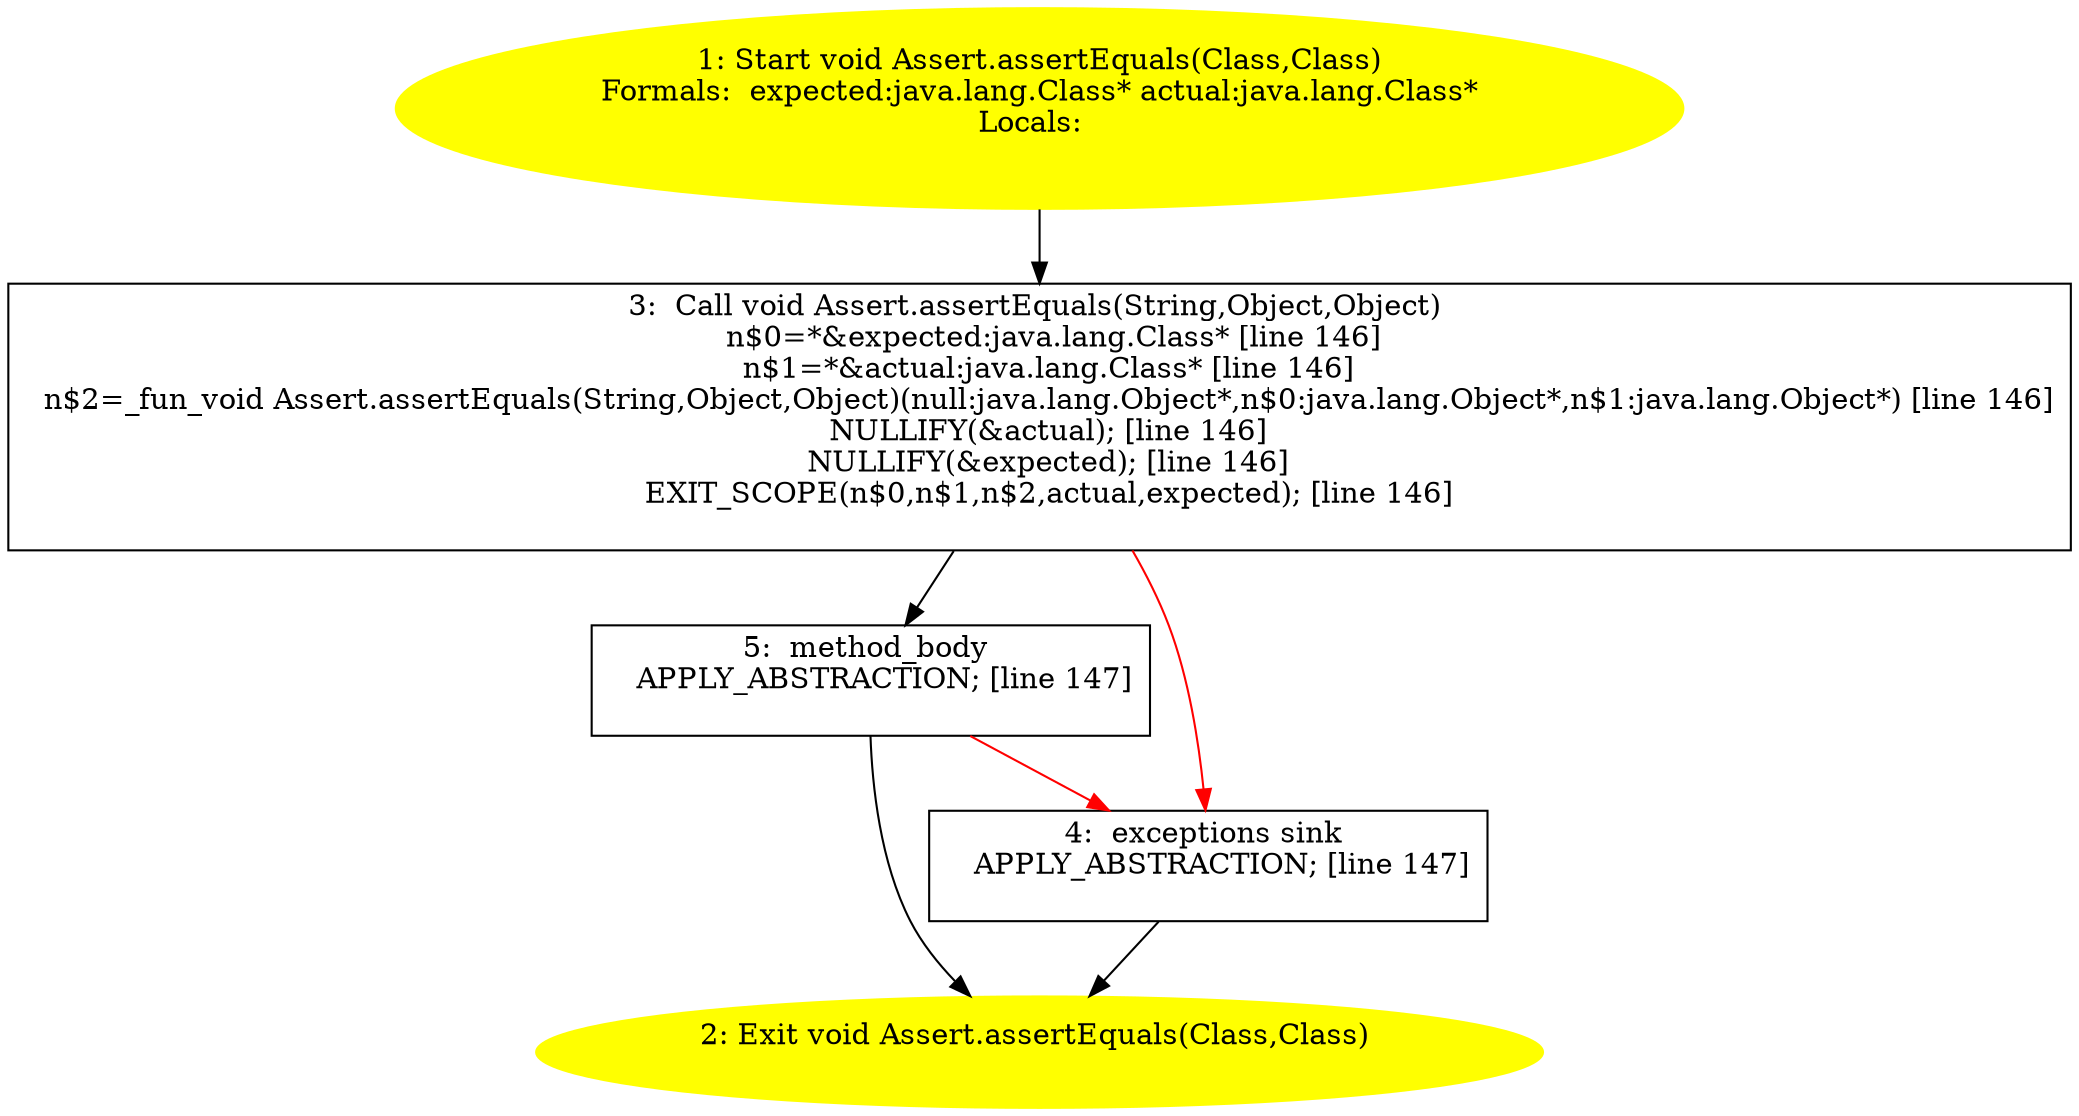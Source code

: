 /* @generated */
digraph cfg {
"org.junit.Assert.assertEquals(java.lang.Class,java.lang.Class):void.52220db7f55ddf8582f6dc1123dc72ad_1" [label="1: Start void Assert.assertEquals(Class,Class)\nFormals:  expected:java.lang.Class* actual:java.lang.Class*\nLocals:  \n  " color=yellow style=filled]
	

	 "org.junit.Assert.assertEquals(java.lang.Class,java.lang.Class):void.52220db7f55ddf8582f6dc1123dc72ad_1" -> "org.junit.Assert.assertEquals(java.lang.Class,java.lang.Class):void.52220db7f55ddf8582f6dc1123dc72ad_3" ;
"org.junit.Assert.assertEquals(java.lang.Class,java.lang.Class):void.52220db7f55ddf8582f6dc1123dc72ad_2" [label="2: Exit void Assert.assertEquals(Class,Class) \n  " color=yellow style=filled]
	

"org.junit.Assert.assertEquals(java.lang.Class,java.lang.Class):void.52220db7f55ddf8582f6dc1123dc72ad_3" [label="3:  Call void Assert.assertEquals(String,Object,Object) \n   n$0=*&expected:java.lang.Class* [line 146]\n  n$1=*&actual:java.lang.Class* [line 146]\n  n$2=_fun_void Assert.assertEquals(String,Object,Object)(null:java.lang.Object*,n$0:java.lang.Object*,n$1:java.lang.Object*) [line 146]\n  NULLIFY(&actual); [line 146]\n  NULLIFY(&expected); [line 146]\n  EXIT_SCOPE(n$0,n$1,n$2,actual,expected); [line 146]\n " shape="box"]
	

	 "org.junit.Assert.assertEquals(java.lang.Class,java.lang.Class):void.52220db7f55ddf8582f6dc1123dc72ad_3" -> "org.junit.Assert.assertEquals(java.lang.Class,java.lang.Class):void.52220db7f55ddf8582f6dc1123dc72ad_5" ;
	 "org.junit.Assert.assertEquals(java.lang.Class,java.lang.Class):void.52220db7f55ddf8582f6dc1123dc72ad_3" -> "org.junit.Assert.assertEquals(java.lang.Class,java.lang.Class):void.52220db7f55ddf8582f6dc1123dc72ad_4" [color="red" ];
"org.junit.Assert.assertEquals(java.lang.Class,java.lang.Class):void.52220db7f55ddf8582f6dc1123dc72ad_4" [label="4:  exceptions sink \n   APPLY_ABSTRACTION; [line 147]\n " shape="box"]
	

	 "org.junit.Assert.assertEquals(java.lang.Class,java.lang.Class):void.52220db7f55ddf8582f6dc1123dc72ad_4" -> "org.junit.Assert.assertEquals(java.lang.Class,java.lang.Class):void.52220db7f55ddf8582f6dc1123dc72ad_2" ;
"org.junit.Assert.assertEquals(java.lang.Class,java.lang.Class):void.52220db7f55ddf8582f6dc1123dc72ad_5" [label="5:  method_body \n   APPLY_ABSTRACTION; [line 147]\n " shape="box"]
	

	 "org.junit.Assert.assertEquals(java.lang.Class,java.lang.Class):void.52220db7f55ddf8582f6dc1123dc72ad_5" -> "org.junit.Assert.assertEquals(java.lang.Class,java.lang.Class):void.52220db7f55ddf8582f6dc1123dc72ad_2" ;
	 "org.junit.Assert.assertEquals(java.lang.Class,java.lang.Class):void.52220db7f55ddf8582f6dc1123dc72ad_5" -> "org.junit.Assert.assertEquals(java.lang.Class,java.lang.Class):void.52220db7f55ddf8582f6dc1123dc72ad_4" [color="red" ];
}
